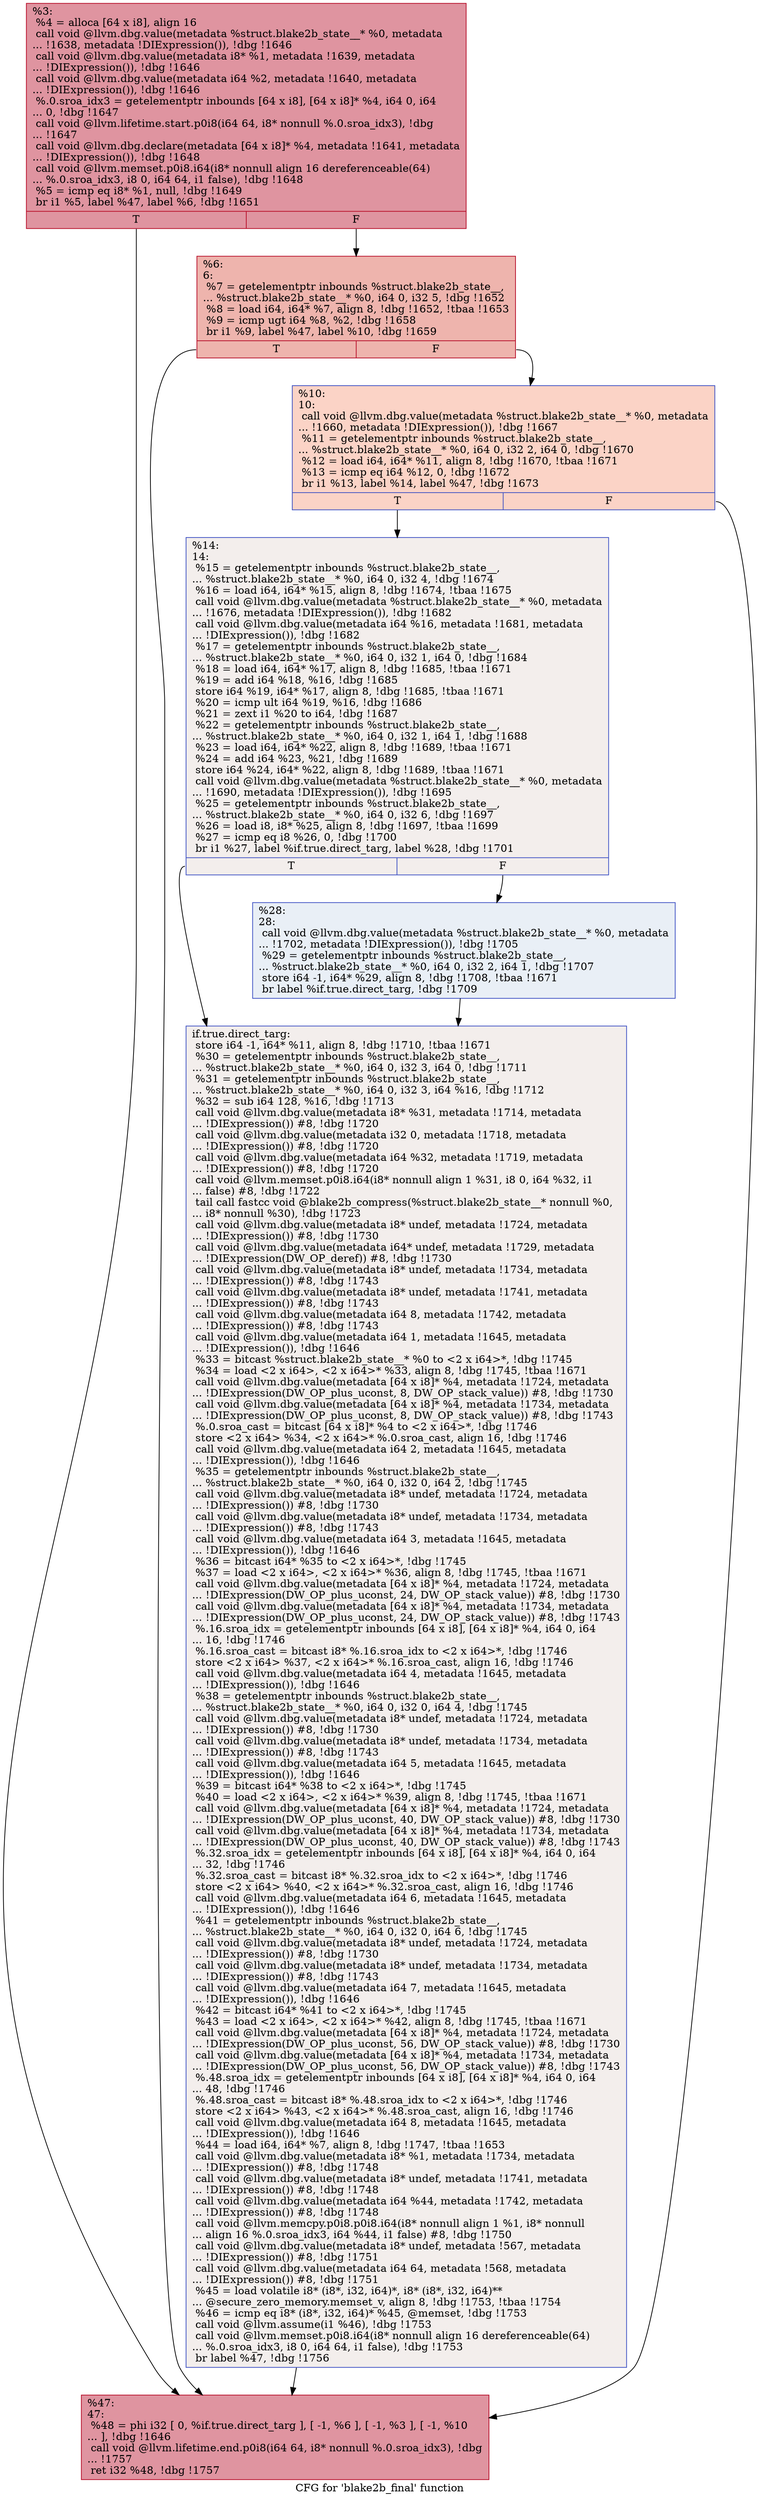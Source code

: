 digraph "CFG for 'blake2b_final' function" {
	label="CFG for 'blake2b_final' function";

	Node0x1589130 [shape=record,color="#b70d28ff", style=filled, fillcolor="#b70d2870",label="{%3:\l  %4 = alloca [64 x i8], align 16\l  call void @llvm.dbg.value(metadata %struct.blake2b_state__* %0, metadata\l... !1638, metadata !DIExpression()), !dbg !1646\l  call void @llvm.dbg.value(metadata i8* %1, metadata !1639, metadata\l... !DIExpression()), !dbg !1646\l  call void @llvm.dbg.value(metadata i64 %2, metadata !1640, metadata\l... !DIExpression()), !dbg !1646\l  %.0.sroa_idx3 = getelementptr inbounds [64 x i8], [64 x i8]* %4, i64 0, i64\l... 0, !dbg !1647\l  call void @llvm.lifetime.start.p0i8(i64 64, i8* nonnull %.0.sroa_idx3), !dbg\l... !1647\l  call void @llvm.dbg.declare(metadata [64 x i8]* %4, metadata !1641, metadata\l... !DIExpression()), !dbg !1648\l  call void @llvm.memset.p0i8.i64(i8* nonnull align 16 dereferenceable(64)\l... %.0.sroa_idx3, i8 0, i64 64, i1 false), !dbg !1648\l  %5 = icmp eq i8* %1, null, !dbg !1649\l  br i1 %5, label %47, label %6, !dbg !1651\l|{<s0>T|<s1>F}}"];
	Node0x1589130:s0 -> Node0x14b4bb0;
	Node0x1589130:s1 -> Node0x158ebc0;
	Node0x158ebc0 [shape=record,color="#b70d28ff", style=filled, fillcolor="#d8564670",label="{%6:\l6:                                                \l  %7 = getelementptr inbounds %struct.blake2b_state__,\l... %struct.blake2b_state__* %0, i64 0, i32 5, !dbg !1652\l  %8 = load i64, i64* %7, align 8, !dbg !1652, !tbaa !1653\l  %9 = icmp ugt i64 %8, %2, !dbg !1658\l  br i1 %9, label %47, label %10, !dbg !1659\l|{<s0>T|<s1>F}}"];
	Node0x158ebc0:s0 -> Node0x14b4bb0;
	Node0x158ebc0:s1 -> Node0x14b4a70;
	Node0x14b4a70 [shape=record,color="#3d50c3ff", style=filled, fillcolor="#f59c7d70",label="{%10:\l10:                                               \l  call void @llvm.dbg.value(metadata %struct.blake2b_state__* %0, metadata\l... !1660, metadata !DIExpression()), !dbg !1667\l  %11 = getelementptr inbounds %struct.blake2b_state__,\l... %struct.blake2b_state__* %0, i64 0, i32 2, i64 0, !dbg !1670\l  %12 = load i64, i64* %11, align 8, !dbg !1670, !tbaa !1671\l  %13 = icmp eq i64 %12, 0, !dbg !1672\l  br i1 %13, label %14, label %47, !dbg !1673\l|{<s0>T|<s1>F}}"];
	Node0x14b4a70:s0 -> Node0x14b4ac0;
	Node0x14b4a70:s1 -> Node0x14b4bb0;
	Node0x14b4ac0 [shape=record,color="#3d50c3ff", style=filled, fillcolor="#e3d9d370",label="{%14:\l14:                                               \l  %15 = getelementptr inbounds %struct.blake2b_state__,\l... %struct.blake2b_state__* %0, i64 0, i32 4, !dbg !1674\l  %16 = load i64, i64* %15, align 8, !dbg !1674, !tbaa !1675\l  call void @llvm.dbg.value(metadata %struct.blake2b_state__* %0, metadata\l... !1676, metadata !DIExpression()), !dbg !1682\l  call void @llvm.dbg.value(metadata i64 %16, metadata !1681, metadata\l... !DIExpression()), !dbg !1682\l  %17 = getelementptr inbounds %struct.blake2b_state__,\l... %struct.blake2b_state__* %0, i64 0, i32 1, i64 0, !dbg !1684\l  %18 = load i64, i64* %17, align 8, !dbg !1685, !tbaa !1671\l  %19 = add i64 %18, %16, !dbg !1685\l  store i64 %19, i64* %17, align 8, !dbg !1685, !tbaa !1671\l  %20 = icmp ult i64 %19, %16, !dbg !1686\l  %21 = zext i1 %20 to i64, !dbg !1687\l  %22 = getelementptr inbounds %struct.blake2b_state__,\l... %struct.blake2b_state__* %0, i64 0, i32 1, i64 1, !dbg !1688\l  %23 = load i64, i64* %22, align 8, !dbg !1689, !tbaa !1671\l  %24 = add i64 %23, %21, !dbg !1689\l  store i64 %24, i64* %22, align 8, !dbg !1689, !tbaa !1671\l  call void @llvm.dbg.value(metadata %struct.blake2b_state__* %0, metadata\l... !1690, metadata !DIExpression()), !dbg !1695\l  %25 = getelementptr inbounds %struct.blake2b_state__,\l... %struct.blake2b_state__* %0, i64 0, i32 6, !dbg !1697\l  %26 = load i8, i8* %25, align 8, !dbg !1697, !tbaa !1699\l  %27 = icmp eq i8 %26, 0, !dbg !1700\l  br i1 %27, label %if.true.direct_targ, label %28, !dbg !1701\l|{<s0>T|<s1>F}}"];
	Node0x14b4ac0:s0 -> Node0x14b4b60;
	Node0x14b4ac0:s1 -> Node0x14b4b10;
	Node0x14b4b10 [shape=record,color="#3d50c3ff", style=filled, fillcolor="#cedaeb70",label="{%28:\l28:                                               \l  call void @llvm.dbg.value(metadata %struct.blake2b_state__* %0, metadata\l... !1702, metadata !DIExpression()), !dbg !1705\l  %29 = getelementptr inbounds %struct.blake2b_state__,\l... %struct.blake2b_state__* %0, i64 0, i32 2, i64 1, !dbg !1707\l  store i64 -1, i64* %29, align 8, !dbg !1708, !tbaa !1671\l  br label %if.true.direct_targ, !dbg !1709\l}"];
	Node0x14b4b10 -> Node0x14b4b60;
	Node0x14b4b60 [shape=record,color="#3d50c3ff", style=filled, fillcolor="#e3d9d370",label="{if.true.direct_targ:                              \l  store i64 -1, i64* %11, align 8, !dbg !1710, !tbaa !1671\l  %30 = getelementptr inbounds %struct.blake2b_state__,\l... %struct.blake2b_state__* %0, i64 0, i32 3, i64 0, !dbg !1711\l  %31 = getelementptr inbounds %struct.blake2b_state__,\l... %struct.blake2b_state__* %0, i64 0, i32 3, i64 %16, !dbg !1712\l  %32 = sub i64 128, %16, !dbg !1713\l  call void @llvm.dbg.value(metadata i8* %31, metadata !1714, metadata\l... !DIExpression()) #8, !dbg !1720\l  call void @llvm.dbg.value(metadata i32 0, metadata !1718, metadata\l... !DIExpression()) #8, !dbg !1720\l  call void @llvm.dbg.value(metadata i64 %32, metadata !1719, metadata\l... !DIExpression()) #8, !dbg !1720\l  call void @llvm.memset.p0i8.i64(i8* nonnull align 1 %31, i8 0, i64 %32, i1\l... false) #8, !dbg !1722\l  tail call fastcc void @blake2b_compress(%struct.blake2b_state__* nonnull %0,\l... i8* nonnull %30), !dbg !1723\l  call void @llvm.dbg.value(metadata i8* undef, metadata !1724, metadata\l... !DIExpression()) #8, !dbg !1730\l  call void @llvm.dbg.value(metadata i64* undef, metadata !1729, metadata\l... !DIExpression(DW_OP_deref)) #8, !dbg !1730\l  call void @llvm.dbg.value(metadata i8* undef, metadata !1734, metadata\l... !DIExpression()) #8, !dbg !1743\l  call void @llvm.dbg.value(metadata i8* undef, metadata !1741, metadata\l... !DIExpression()) #8, !dbg !1743\l  call void @llvm.dbg.value(metadata i64 8, metadata !1742, metadata\l... !DIExpression()) #8, !dbg !1743\l  call void @llvm.dbg.value(metadata i64 1, metadata !1645, metadata\l... !DIExpression()), !dbg !1646\l  %33 = bitcast %struct.blake2b_state__* %0 to \<2 x i64\>*, !dbg !1745\l  %34 = load \<2 x i64\>, \<2 x i64\>* %33, align 8, !dbg !1745, !tbaa !1671\l  call void @llvm.dbg.value(metadata [64 x i8]* %4, metadata !1724, metadata\l... !DIExpression(DW_OP_plus_uconst, 8, DW_OP_stack_value)) #8, !dbg !1730\l  call void @llvm.dbg.value(metadata [64 x i8]* %4, metadata !1734, metadata\l... !DIExpression(DW_OP_plus_uconst, 8, DW_OP_stack_value)) #8, !dbg !1743\l  %.0.sroa_cast = bitcast [64 x i8]* %4 to \<2 x i64\>*, !dbg !1746\l  store \<2 x i64\> %34, \<2 x i64\>* %.0.sroa_cast, align 16, !dbg !1746\l  call void @llvm.dbg.value(metadata i64 2, metadata !1645, metadata\l... !DIExpression()), !dbg !1646\l  %35 = getelementptr inbounds %struct.blake2b_state__,\l... %struct.blake2b_state__* %0, i64 0, i32 0, i64 2, !dbg !1745\l  call void @llvm.dbg.value(metadata i8* undef, metadata !1724, metadata\l... !DIExpression()) #8, !dbg !1730\l  call void @llvm.dbg.value(metadata i8* undef, metadata !1734, metadata\l... !DIExpression()) #8, !dbg !1743\l  call void @llvm.dbg.value(metadata i64 3, metadata !1645, metadata\l... !DIExpression()), !dbg !1646\l  %36 = bitcast i64* %35 to \<2 x i64\>*, !dbg !1745\l  %37 = load \<2 x i64\>, \<2 x i64\>* %36, align 8, !dbg !1745, !tbaa !1671\l  call void @llvm.dbg.value(metadata [64 x i8]* %4, metadata !1724, metadata\l... !DIExpression(DW_OP_plus_uconst, 24, DW_OP_stack_value)) #8, !dbg !1730\l  call void @llvm.dbg.value(metadata [64 x i8]* %4, metadata !1734, metadata\l... !DIExpression(DW_OP_plus_uconst, 24, DW_OP_stack_value)) #8, !dbg !1743\l  %.16.sroa_idx = getelementptr inbounds [64 x i8], [64 x i8]* %4, i64 0, i64\l... 16, !dbg !1746\l  %.16.sroa_cast = bitcast i8* %.16.sroa_idx to \<2 x i64\>*, !dbg !1746\l  store \<2 x i64\> %37, \<2 x i64\>* %.16.sroa_cast, align 16, !dbg !1746\l  call void @llvm.dbg.value(metadata i64 4, metadata !1645, metadata\l... !DIExpression()), !dbg !1646\l  %38 = getelementptr inbounds %struct.blake2b_state__,\l... %struct.blake2b_state__* %0, i64 0, i32 0, i64 4, !dbg !1745\l  call void @llvm.dbg.value(metadata i8* undef, metadata !1724, metadata\l... !DIExpression()) #8, !dbg !1730\l  call void @llvm.dbg.value(metadata i8* undef, metadata !1734, metadata\l... !DIExpression()) #8, !dbg !1743\l  call void @llvm.dbg.value(metadata i64 5, metadata !1645, metadata\l... !DIExpression()), !dbg !1646\l  %39 = bitcast i64* %38 to \<2 x i64\>*, !dbg !1745\l  %40 = load \<2 x i64\>, \<2 x i64\>* %39, align 8, !dbg !1745, !tbaa !1671\l  call void @llvm.dbg.value(metadata [64 x i8]* %4, metadata !1724, metadata\l... !DIExpression(DW_OP_plus_uconst, 40, DW_OP_stack_value)) #8, !dbg !1730\l  call void @llvm.dbg.value(metadata [64 x i8]* %4, metadata !1734, metadata\l... !DIExpression(DW_OP_plus_uconst, 40, DW_OP_stack_value)) #8, !dbg !1743\l  %.32.sroa_idx = getelementptr inbounds [64 x i8], [64 x i8]* %4, i64 0, i64\l... 32, !dbg !1746\l  %.32.sroa_cast = bitcast i8* %.32.sroa_idx to \<2 x i64\>*, !dbg !1746\l  store \<2 x i64\> %40, \<2 x i64\>* %.32.sroa_cast, align 16, !dbg !1746\l  call void @llvm.dbg.value(metadata i64 6, metadata !1645, metadata\l... !DIExpression()), !dbg !1646\l  %41 = getelementptr inbounds %struct.blake2b_state__,\l... %struct.blake2b_state__* %0, i64 0, i32 0, i64 6, !dbg !1745\l  call void @llvm.dbg.value(metadata i8* undef, metadata !1724, metadata\l... !DIExpression()) #8, !dbg !1730\l  call void @llvm.dbg.value(metadata i8* undef, metadata !1734, metadata\l... !DIExpression()) #8, !dbg !1743\l  call void @llvm.dbg.value(metadata i64 7, metadata !1645, metadata\l... !DIExpression()), !dbg !1646\l  %42 = bitcast i64* %41 to \<2 x i64\>*, !dbg !1745\l  %43 = load \<2 x i64\>, \<2 x i64\>* %42, align 8, !dbg !1745, !tbaa !1671\l  call void @llvm.dbg.value(metadata [64 x i8]* %4, metadata !1724, metadata\l... !DIExpression(DW_OP_plus_uconst, 56, DW_OP_stack_value)) #8, !dbg !1730\l  call void @llvm.dbg.value(metadata [64 x i8]* %4, metadata !1734, metadata\l... !DIExpression(DW_OP_plus_uconst, 56, DW_OP_stack_value)) #8, !dbg !1743\l  %.48.sroa_idx = getelementptr inbounds [64 x i8], [64 x i8]* %4, i64 0, i64\l... 48, !dbg !1746\l  %.48.sroa_cast = bitcast i8* %.48.sroa_idx to \<2 x i64\>*, !dbg !1746\l  store \<2 x i64\> %43, \<2 x i64\>* %.48.sroa_cast, align 16, !dbg !1746\l  call void @llvm.dbg.value(metadata i64 8, metadata !1645, metadata\l... !DIExpression()), !dbg !1646\l  %44 = load i64, i64* %7, align 8, !dbg !1747, !tbaa !1653\l  call void @llvm.dbg.value(metadata i8* %1, metadata !1734, metadata\l... !DIExpression()) #8, !dbg !1748\l  call void @llvm.dbg.value(metadata i8* undef, metadata !1741, metadata\l... !DIExpression()) #8, !dbg !1748\l  call void @llvm.dbg.value(metadata i64 %44, metadata !1742, metadata\l... !DIExpression()) #8, !dbg !1748\l  call void @llvm.memcpy.p0i8.p0i8.i64(i8* nonnull align 1 %1, i8* nonnull\l... align 16 %.0.sroa_idx3, i64 %44, i1 false) #8, !dbg !1750\l  call void @llvm.dbg.value(metadata i8* undef, metadata !567, metadata\l... !DIExpression()) #8, !dbg !1751\l  call void @llvm.dbg.value(metadata i64 64, metadata !568, metadata\l... !DIExpression()) #8, !dbg !1751\l  %45 = load volatile i8* (i8*, i32, i64)*, i8* (i8*, i32, i64)**\l... @secure_zero_memory.memset_v, align 8, !dbg !1753, !tbaa !1754\l  %46 = icmp eq i8* (i8*, i32, i64)* %45, @memset, !dbg !1753\l  call void @llvm.assume(i1 %46), !dbg !1753\l  call void @llvm.memset.p0i8.i64(i8* nonnull align 16 dereferenceable(64)\l... %.0.sroa_idx3, i8 0, i64 64, i1 false), !dbg !1753\l  br label %47, !dbg !1756\l}"];
	Node0x14b4b60 -> Node0x14b4bb0;
	Node0x14b4bb0 [shape=record,color="#b70d28ff", style=filled, fillcolor="#b70d2870",label="{%47:\l47:                                               \l  %48 = phi i32 [ 0, %if.true.direct_targ ], [ -1, %6 ], [ -1, %3 ], [ -1, %10\l... ], !dbg !1646\l  call void @llvm.lifetime.end.p0i8(i64 64, i8* nonnull %.0.sroa_idx3), !dbg\l... !1757\l  ret i32 %48, !dbg !1757\l}"];
}
